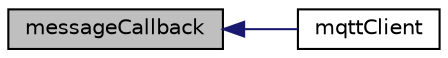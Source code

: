 digraph "messageCallback"
{
  edge [fontname="Helvetica",fontsize="10",labelfontname="Helvetica",labelfontsize="10"];
  node [fontname="Helvetica",fontsize="10",shape=record];
  rankdir="LR";
  Node3 [label="messageCallback",height=0.2,width=0.4,color="black", fillcolor="grey75", style="filled", fontcolor="black"];
  Node3 -> Node4 [dir="back",color="midnightblue",fontsize="10",style="solid",fontname="Helvetica"];
  Node4 [label="mqttClient",height=0.2,width=0.4,color="black", fillcolor="white", style="filled",URL="$mqtt_8c.html#a675e260b04444d708c7d6673f2537bdc"];
}

